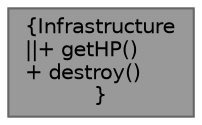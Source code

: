 digraph "Infrastructure"
{
 // LATEX_PDF_SIZE
  bgcolor="transparent";
  edge [fontname=Helvetica,fontsize=10,labelfontname=Helvetica,labelfontsize=10];
  node [fontname=Helvetica,fontsize=10,shape=box,height=0.2,width=0.4];
  Node1 [label="{Infrastructure\n||+ getHP()\l+ destroy()\l}",height=0.2,width=0.4,color="gray40", fillcolor="grey60", style="filled", fontcolor="black",tooltip=" "];
}
